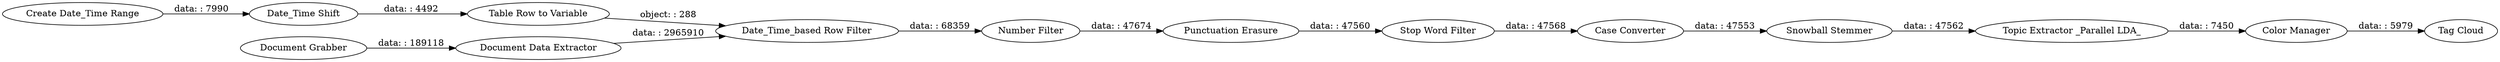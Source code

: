 digraph {
	"-2539583760806576386_35" [label="Stop Word Filter"]
	"-2539583760806576386_39" [label="Topic Extractor _Parallel LDA_"]
	"-2539583760806576386_34" [label="Tag Cloud"]
	"-2539583760806576386_41" [label="Create Date_Time Range"]
	"-2539583760806576386_30" [label="Date_Time_based Row Filter"]
	"-2539583760806576386_36" [label="Number Filter"]
	"-2539583760806576386_37" [label="Punctuation Erasure"]
	"-2539583760806576386_1" [label="Document Grabber"]
	"-2539583760806576386_38" [label="Snowball Stemmer"]
	"-2539583760806576386_32" [label="Color Manager"]
	"-2539583760806576386_31" [label="Case Converter"]
	"-2539583760806576386_42" [label="Table Row to Variable"]
	"-2539583760806576386_2" [label="Document Data Extractor"]
	"-2539583760806576386_40" [label="Date_Time Shift"]
	"-2539583760806576386_38" -> "-2539583760806576386_39" [label="data: : 47562"]
	"-2539583760806576386_42" -> "-2539583760806576386_30" [label="object: : 288"]
	"-2539583760806576386_31" -> "-2539583760806576386_38" [label="data: : 47553"]
	"-2539583760806576386_37" -> "-2539583760806576386_35" [label="data: : 47560"]
	"-2539583760806576386_35" -> "-2539583760806576386_31" [label="data: : 47568"]
	"-2539583760806576386_32" -> "-2539583760806576386_34" [label="data: : 5979"]
	"-2539583760806576386_39" -> "-2539583760806576386_32" [label="data: : 7450"]
	"-2539583760806576386_2" -> "-2539583760806576386_30" [label="data: : 2965910"]
	"-2539583760806576386_1" -> "-2539583760806576386_2" [label="data: : 189118"]
	"-2539583760806576386_41" -> "-2539583760806576386_40" [label="data: : 7990"]
	"-2539583760806576386_36" -> "-2539583760806576386_37" [label="data: : 47674"]
	"-2539583760806576386_40" -> "-2539583760806576386_42" [label="data: : 4492"]
	"-2539583760806576386_30" -> "-2539583760806576386_36" [label="data: : 68359"]
	rankdir=LR
}
